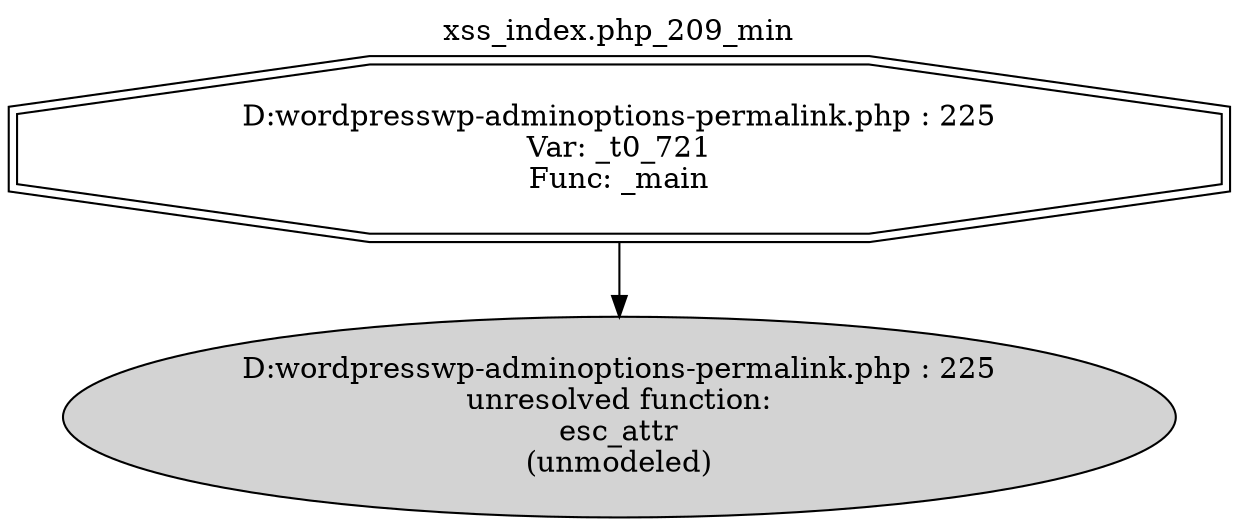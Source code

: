 digraph cfg {
  label="xss_index.php_209_min";
  labelloc=t;
  n1 [shape=doubleoctagon, label="D:\wordpress\wp-admin\options-permalink.php : 225\nVar: _t0_721\nFunc: _main\n"];
  n2 [shape=ellipse, label="D:\wordpress\wp-admin\options-permalink.php : 225\nunresolved function:\nesc_attr\n(unmodeled)\n",style=filled];
  n1 -> n2;
}
